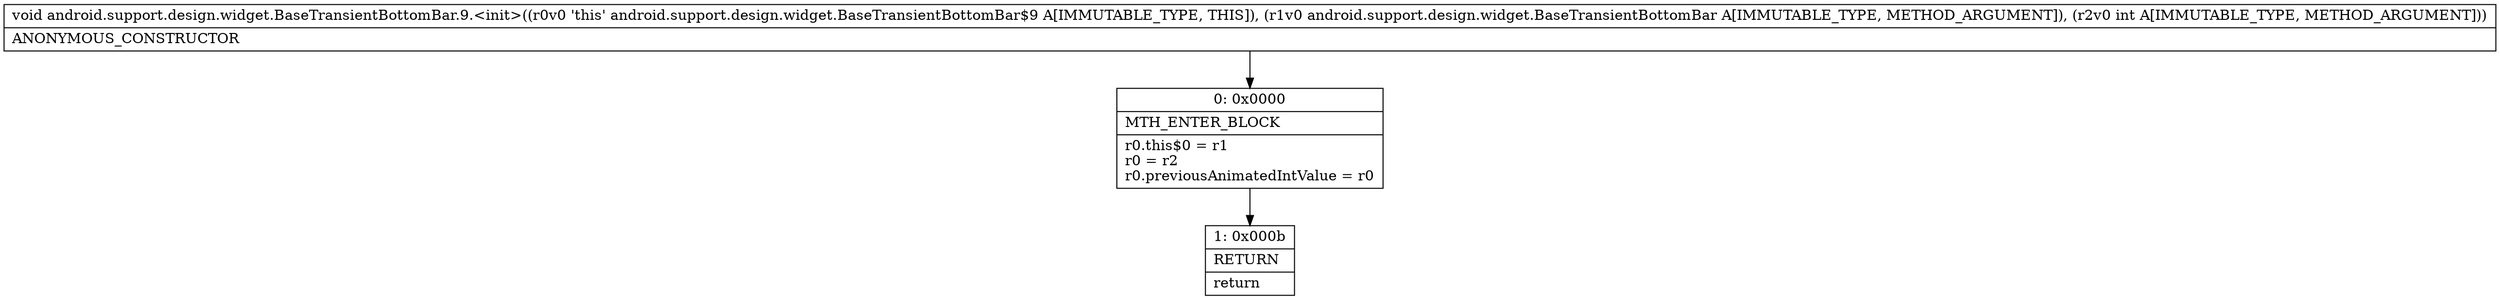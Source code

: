 digraph "CFG forandroid.support.design.widget.BaseTransientBottomBar.9.\<init\>(Landroid\/support\/design\/widget\/BaseTransientBottomBar;I)V" {
Node_0 [shape=record,label="{0\:\ 0x0000|MTH_ENTER_BLOCK\l|r0.this$0 = r1\lr0 = r2\lr0.previousAnimatedIntValue = r0\l}"];
Node_1 [shape=record,label="{1\:\ 0x000b|RETURN\l|return\l}"];
MethodNode[shape=record,label="{void android.support.design.widget.BaseTransientBottomBar.9.\<init\>((r0v0 'this' android.support.design.widget.BaseTransientBottomBar$9 A[IMMUTABLE_TYPE, THIS]), (r1v0 android.support.design.widget.BaseTransientBottomBar A[IMMUTABLE_TYPE, METHOD_ARGUMENT]), (r2v0 int A[IMMUTABLE_TYPE, METHOD_ARGUMENT]))  | ANONYMOUS_CONSTRUCTOR\l}"];
MethodNode -> Node_0;
Node_0 -> Node_1;
}

